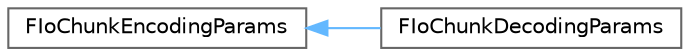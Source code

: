 digraph "Graphical Class Hierarchy"
{
 // INTERACTIVE_SVG=YES
 // LATEX_PDF_SIZE
  bgcolor="transparent";
  edge [fontname=Helvetica,fontsize=10,labelfontname=Helvetica,labelfontsize=10];
  node [fontname=Helvetica,fontsize=10,shape=box,height=0.2,width=0.4];
  rankdir="LR";
  Node0 [id="Node000000",label="FIoChunkEncodingParams",height=0.2,width=0.4,color="grey40", fillcolor="white", style="filled",URL="$d8/dce/structFIoChunkEncodingParams.html",tooltip="Defines how the I/O chunk gets encoded into a set of compressed and encrypted block(s)."];
  Node0 -> Node1 [id="edge4083_Node000000_Node000001",dir="back",color="steelblue1",style="solid",tooltip=" "];
  Node1 [id="Node000001",label="FIoChunkDecodingParams",height=0.2,width=0.4,color="grey40", fillcolor="white", style="filled",URL="$dc/d3b/structFIoChunkDecodingParams.html",tooltip="Parameters for decoding a set of encoded blocks(s)."];
}
